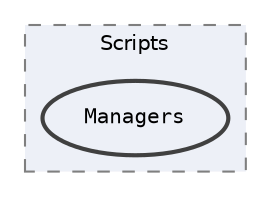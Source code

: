 digraph "Assets/Scripts/Managers"
{
 // INTERACTIVE_SVG=YES
 // LATEX_PDF_SIZE
  bgcolor="transparent";
  edge [fontname=Helvetica,fontsize=10,labelfontname=Helvetica,labelfontsize=10];
  node [fontname=Helvetica,fontsize=10,fontname=Consolas fontsize=10 style=filled height=0.2 width=0.4 margin=0.1];
  compound=true
  subgraph clusterdir_f13b41af88cf68434578284aaf699e39 {
    graph [ bgcolor="#edf0f7", pencolor="grey50", label="Scripts", fontname=Helvetica,fontsize=10 style="filled,dashed", URL="dir_f13b41af88cf68434578284aaf699e39.html",tooltip=""]
  dir_54917bde386a5ef9e0c3f63ca6b256ef [label="Managers", fillcolor="#edf0f7", color="grey25", style="filled,bold", URL="dir_54917bde386a5ef9e0c3f63ca6b256ef.html",tooltip=""];
  }
}
